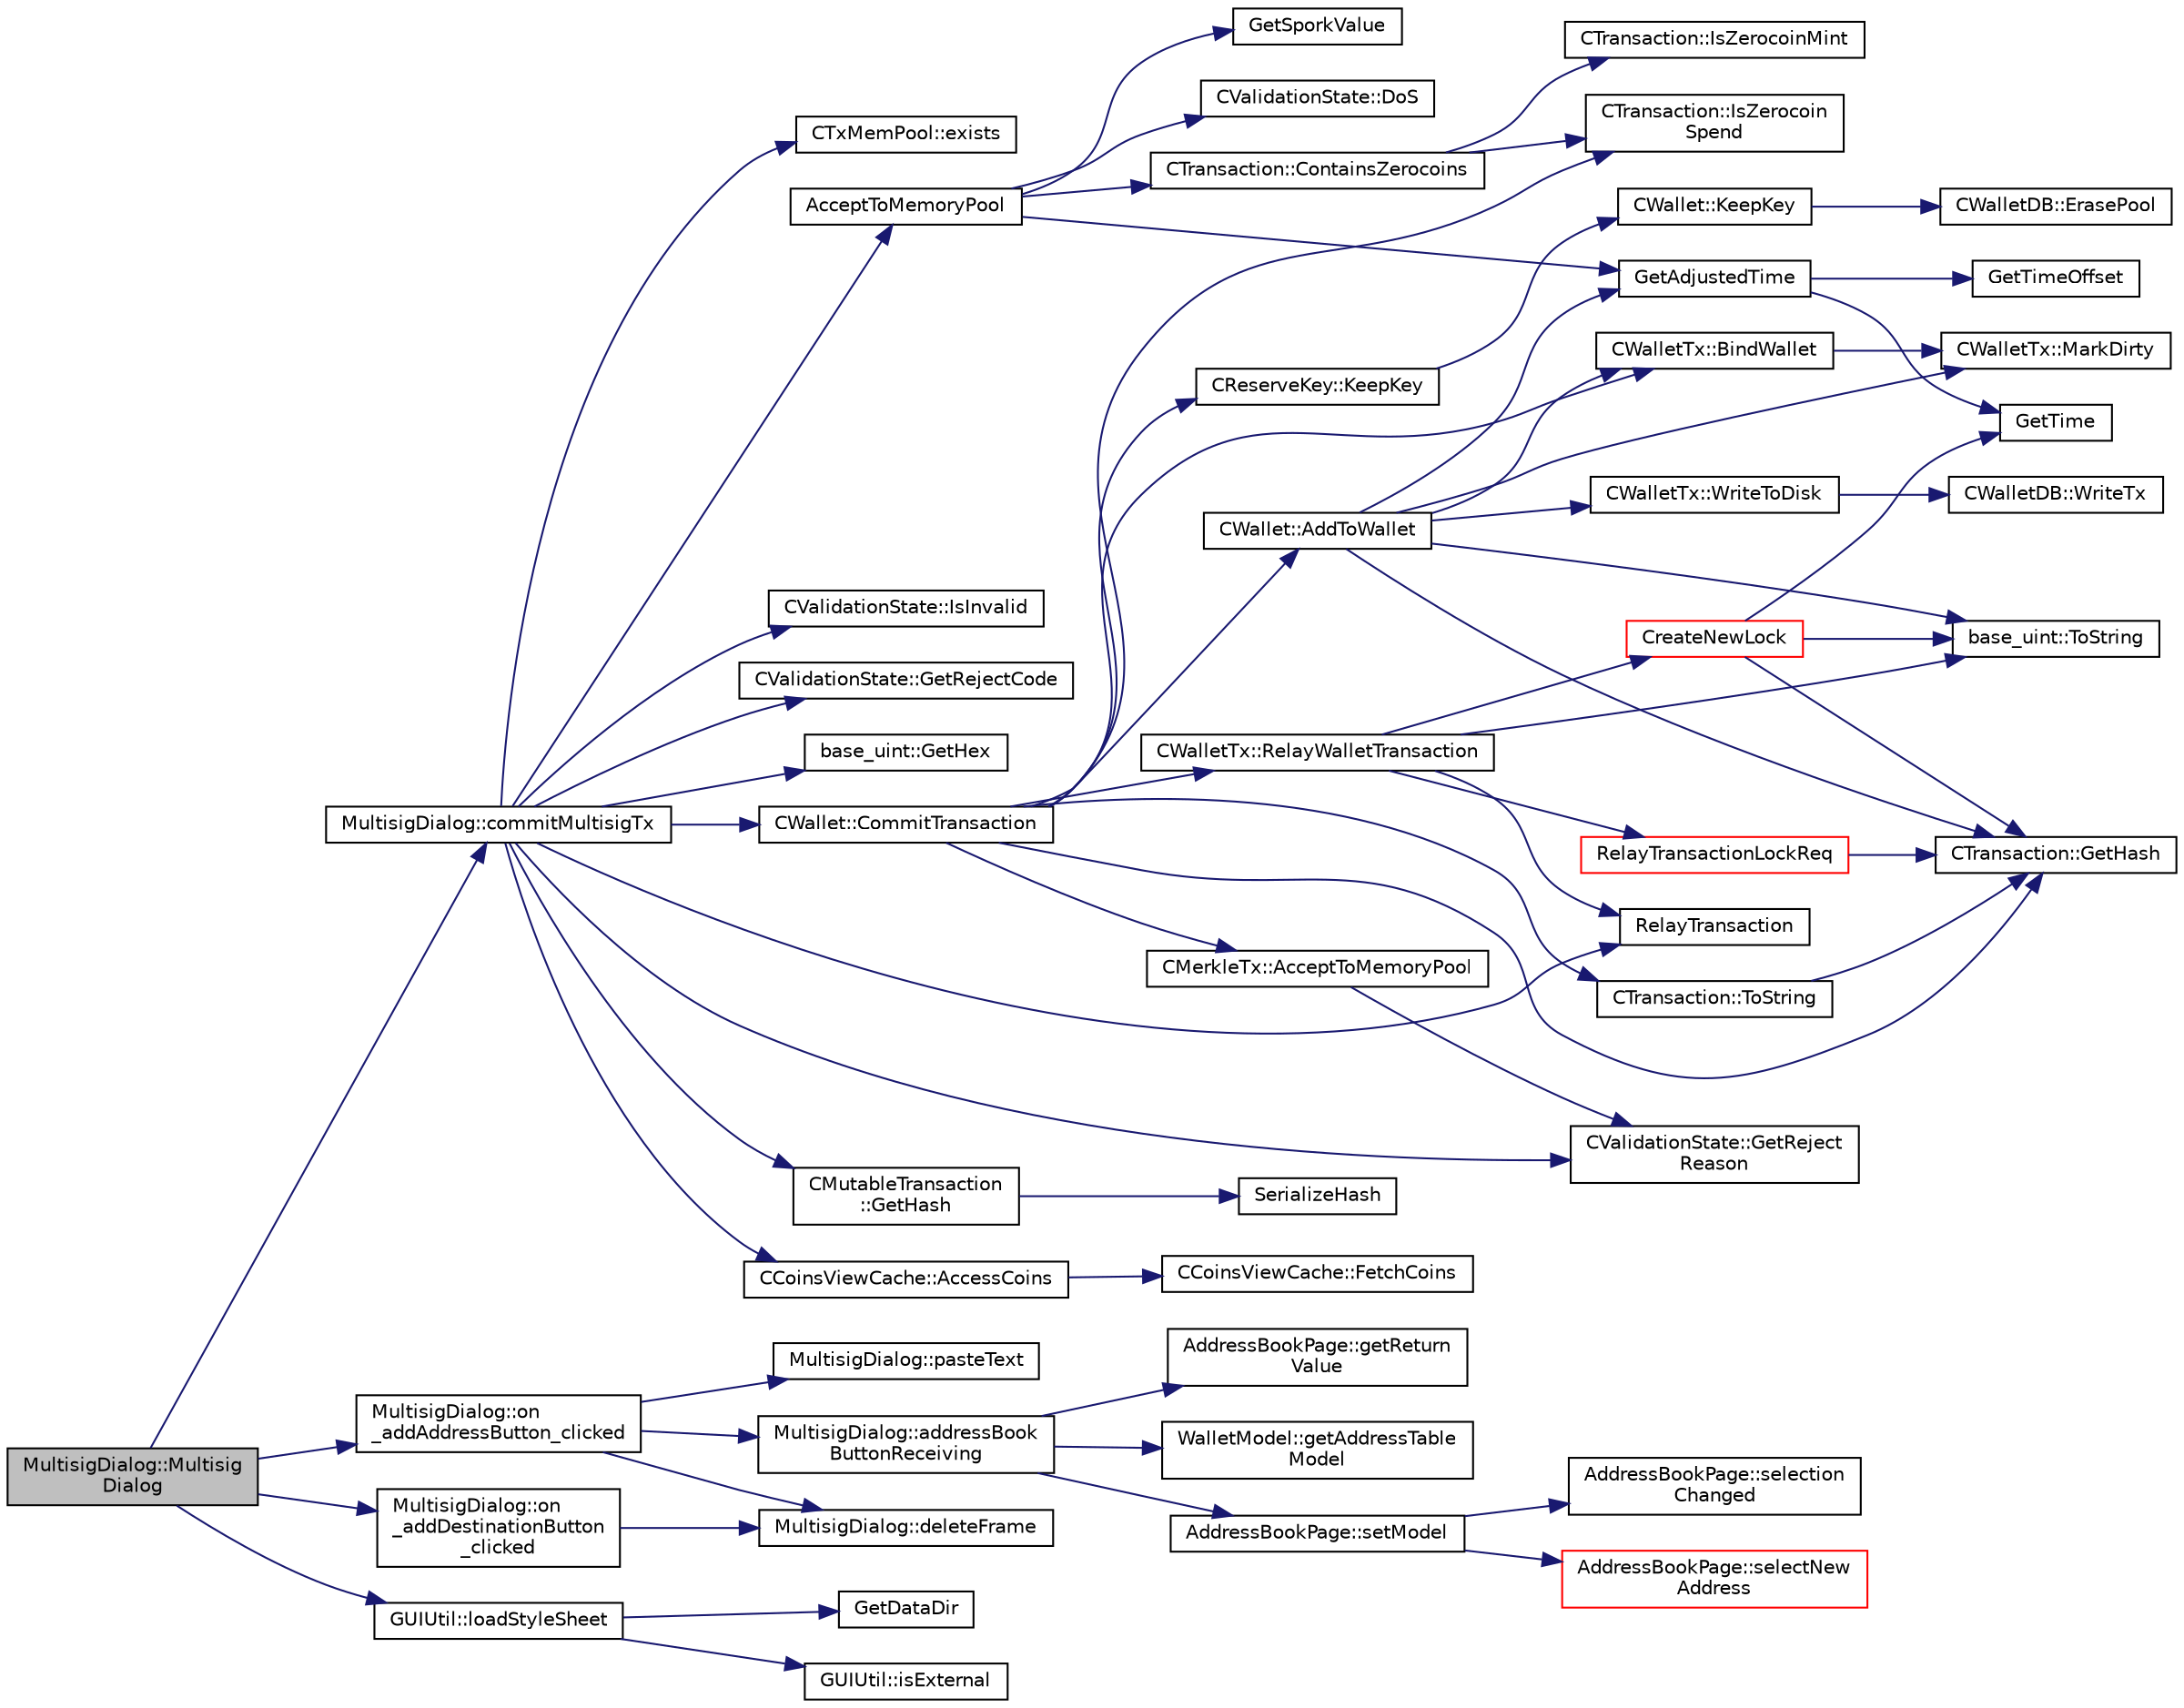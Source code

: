 digraph "MultisigDialog::MultisigDialog"
{
  edge [fontname="Helvetica",fontsize="10",labelfontname="Helvetica",labelfontsize="10"];
  node [fontname="Helvetica",fontsize="10",shape=record];
  rankdir="LR";
  Node0 [label="MultisigDialog::Multisig\lDialog",height=0.2,width=0.4,color="black", fillcolor="grey75", style="filled", fontcolor="black"];
  Node0 -> Node1 [color="midnightblue",fontsize="10",style="solid",fontname="Helvetica"];
  Node1 [label="MultisigDialog::commitMultisigTx",height=0.2,width=0.4,color="black", fillcolor="white", style="filled",URL="$class_multisig_dialog.html#a4b8f46adc64493a801bffb464b7c09ea"];
  Node1 -> Node2 [color="midnightblue",fontsize="10",style="solid",fontname="Helvetica"];
  Node2 [label="CWallet::CommitTransaction",height=0.2,width=0.4,color="black", fillcolor="white", style="filled",URL="$group___actions.html#gaa13fbeaebd271f910a54cc5b82d73fde",tooltip="Call after CreateTransaction unless you want to abort. "];
  Node2 -> Node3 [color="midnightblue",fontsize="10",style="solid",fontname="Helvetica"];
  Node3 [label="CTransaction::ToString",height=0.2,width=0.4,color="black", fillcolor="white", style="filled",URL="$class_c_transaction.html#a80370923c3ac828de68919295d5d0659"];
  Node3 -> Node4 [color="midnightblue",fontsize="10",style="solid",fontname="Helvetica"];
  Node4 [label="CTransaction::GetHash",height=0.2,width=0.4,color="black", fillcolor="white", style="filled",URL="$class_c_transaction.html#a7efd1379de830341417c0bfa23a149aa"];
  Node2 -> Node5 [color="midnightblue",fontsize="10",style="solid",fontname="Helvetica"];
  Node5 [label="CReserveKey::KeepKey",height=0.2,width=0.4,color="black", fillcolor="white", style="filled",URL="$group___actions.html#ga493d06f41ca9571f2a42c8581a3952d8"];
  Node5 -> Node6 [color="midnightblue",fontsize="10",style="solid",fontname="Helvetica"];
  Node6 [label="CWallet::KeepKey",height=0.2,width=0.4,color="black", fillcolor="white", style="filled",URL="$group___actions.html#gae460b8c824a1a6633615f95373e533f2"];
  Node6 -> Node7 [color="midnightblue",fontsize="10",style="solid",fontname="Helvetica"];
  Node7 [label="CWalletDB::ErasePool",height=0.2,width=0.4,color="black", fillcolor="white", style="filled",URL="$class_c_wallet_d_b.html#ac78d839fbda5164c4134ab67911139ca"];
  Node2 -> Node8 [color="midnightblue",fontsize="10",style="solid",fontname="Helvetica"];
  Node8 [label="CWallet::AddToWallet",height=0.2,width=0.4,color="black", fillcolor="white", style="filled",URL="$group__map_wallet.html#gadf34c789fd6eab1eeed22ef16837f558"];
  Node8 -> Node4 [color="midnightblue",fontsize="10",style="solid",fontname="Helvetica"];
  Node8 -> Node9 [color="midnightblue",fontsize="10",style="solid",fontname="Helvetica"];
  Node9 [label="CWalletTx::BindWallet",height=0.2,width=0.4,color="black", fillcolor="white", style="filled",URL="$class_c_wallet_tx.html#ab0ee7347584bff886dc24b9f63ff023c"];
  Node9 -> Node10 [color="midnightblue",fontsize="10",style="solid",fontname="Helvetica"];
  Node10 [label="CWalletTx::MarkDirty",height=0.2,width=0.4,color="black", fillcolor="white", style="filled",URL="$class_c_wallet_tx.html#ac8a376bcb955e437489504dc596b43cf",tooltip="make sure balances are recalculated "];
  Node8 -> Node11 [color="midnightblue",fontsize="10",style="solid",fontname="Helvetica"];
  Node11 [label="GetAdjustedTime",height=0.2,width=0.4,color="black", fillcolor="white", style="filled",URL="$timedata_8cpp.html#a09f81b9c7650f898cf3cf305b87547e6"];
  Node11 -> Node12 [color="midnightblue",fontsize="10",style="solid",fontname="Helvetica"];
  Node12 [label="GetTime",height=0.2,width=0.4,color="black", fillcolor="white", style="filled",URL="$utiltime_8cpp.html#a46fac5fba8ba905b5f9acb364f5d8c6f",tooltip="For unit testing. "];
  Node11 -> Node13 [color="midnightblue",fontsize="10",style="solid",fontname="Helvetica"];
  Node13 [label="GetTimeOffset",height=0.2,width=0.4,color="black", fillcolor="white", style="filled",URL="$timedata_8cpp.html#a50ca5344c75631267633f15cfe5e983e",tooltip="\"Never go to sea with two chronometers; take one or three.\" Our three time sources are: ..."];
  Node8 -> Node14 [color="midnightblue",fontsize="10",style="solid",fontname="Helvetica"];
  Node14 [label="base_uint::ToString",height=0.2,width=0.4,color="black", fillcolor="white", style="filled",URL="$classbase__uint.html#acccba4d9d51a0c36261718ca0cbb293b"];
  Node8 -> Node15 [color="midnightblue",fontsize="10",style="solid",fontname="Helvetica"];
  Node15 [label="CWalletTx::WriteToDisk",height=0.2,width=0.4,color="black", fillcolor="white", style="filled",URL="$group__map_wallet.html#gada0e71d717dd360faf047de54eef4942"];
  Node15 -> Node16 [color="midnightblue",fontsize="10",style="solid",fontname="Helvetica"];
  Node16 [label="CWalletDB::WriteTx",height=0.2,width=0.4,color="black", fillcolor="white", style="filled",URL="$class_c_wallet_d_b.html#a76d2ca02898221ab66df5d5f7491164e"];
  Node8 -> Node10 [color="midnightblue",fontsize="10",style="solid",fontname="Helvetica"];
  Node2 -> Node17 [color="midnightblue",fontsize="10",style="solid",fontname="Helvetica"];
  Node17 [label="CTransaction::IsZerocoin\lSpend",height=0.2,width=0.4,color="black", fillcolor="white", style="filled",URL="$class_c_transaction.html#a4cda5603795c5f9179d4c8bd43f809cd"];
  Node2 -> Node9 [color="midnightblue",fontsize="10",style="solid",fontname="Helvetica"];
  Node2 -> Node4 [color="midnightblue",fontsize="10",style="solid",fontname="Helvetica"];
  Node2 -> Node18 [color="midnightblue",fontsize="10",style="solid",fontname="Helvetica"];
  Node18 [label="CMerkleTx::AcceptToMemoryPool",height=0.2,width=0.4,color="black", fillcolor="white", style="filled",URL="$class_c_merkle_tx.html#a61126e811a53b941b3efdf5a4e83db90"];
  Node18 -> Node19 [color="midnightblue",fontsize="10",style="solid",fontname="Helvetica"];
  Node19 [label="CValidationState::GetReject\lReason",height=0.2,width=0.4,color="black", fillcolor="white", style="filled",URL="$class_c_validation_state.html#a8fa9612cb40c3c8592f7cd29b5931ccd"];
  Node2 -> Node20 [color="midnightblue",fontsize="10",style="solid",fontname="Helvetica"];
  Node20 [label="CWalletTx::RelayWalletTransaction",height=0.2,width=0.4,color="black", fillcolor="white", style="filled",URL="$group__map_wallet.html#ga1eac2a5eea87ed88b73777bea5c733b6"];
  Node20 -> Node14 [color="midnightblue",fontsize="10",style="solid",fontname="Helvetica"];
  Node20 -> Node21 [color="midnightblue",fontsize="10",style="solid",fontname="Helvetica"];
  Node21 [label="CreateNewLock",height=0.2,width=0.4,color="red", fillcolor="white", style="filled",URL="$swifttx_8cpp.html#a3774b6dae3dfa0a6c85e3604e742150c"];
  Node21 -> Node4 [color="midnightblue",fontsize="10",style="solid",fontname="Helvetica"];
  Node21 -> Node14 [color="midnightblue",fontsize="10",style="solid",fontname="Helvetica"];
  Node21 -> Node12 [color="midnightblue",fontsize="10",style="solid",fontname="Helvetica"];
  Node20 -> Node28 [color="midnightblue",fontsize="10",style="solid",fontname="Helvetica"];
  Node28 [label="RelayTransactionLockReq",height=0.2,width=0.4,color="red", fillcolor="white", style="filled",URL="$net_8cpp.html#adb65a9b8fedbc980f2bb4ab5da6d3392"];
  Node28 -> Node4 [color="midnightblue",fontsize="10",style="solid",fontname="Helvetica"];
  Node20 -> Node37 [color="midnightblue",fontsize="10",style="solid",fontname="Helvetica"];
  Node37 [label="RelayTransaction",height=0.2,width=0.4,color="black", fillcolor="white", style="filled",URL="$net_8cpp.html#a35036853878d9ce5de4e386dcdba612d"];
  Node1 -> Node38 [color="midnightblue",fontsize="10",style="solid",fontname="Helvetica"];
  Node38 [label="CMutableTransaction\l::GetHash",height=0.2,width=0.4,color="black", fillcolor="white", style="filled",URL="$struct_c_mutable_transaction.html#a52799a4ca4831f56532c1c0bcb110721",tooltip="Compute the hash of this CMutableTransaction. "];
  Node38 -> Node39 [color="midnightblue",fontsize="10",style="solid",fontname="Helvetica"];
  Node39 [label="SerializeHash",height=0.2,width=0.4,color="black", fillcolor="white", style="filled",URL="$hash_8h.html#a6de694e43f17c62025c6883965b65e63",tooltip="Compute the 256-bit hash of an object&#39;s serialization. "];
  Node1 -> Node24 [color="midnightblue",fontsize="10",style="solid",fontname="Helvetica"];
  Node24 [label="CCoinsViewCache::AccessCoins",height=0.2,width=0.4,color="black", fillcolor="white", style="filled",URL="$class_c_coins_view_cache.html#a8e5341e8b01233949d6170dd4d1fd75d",tooltip="Return a pointer to CCoins in the cache, or NULL if not found. "];
  Node24 -> Node25 [color="midnightblue",fontsize="10",style="solid",fontname="Helvetica"];
  Node25 [label="CCoinsViewCache::FetchCoins",height=0.2,width=0.4,color="black", fillcolor="white", style="filled",URL="$class_c_coins_view_cache.html#a7d385628b7d821d2d5b6c5aaf1734616"];
  Node1 -> Node40 [color="midnightblue",fontsize="10",style="solid",fontname="Helvetica"];
  Node40 [label="CTxMemPool::exists",height=0.2,width=0.4,color="black", fillcolor="white", style="filled",URL="$class_c_tx_mem_pool.html#adba06e79be4a1a092dd2db8290733be7"];
  Node1 -> Node41 [color="midnightblue",fontsize="10",style="solid",fontname="Helvetica"];
  Node41 [label="AcceptToMemoryPool",height=0.2,width=0.4,color="black", fillcolor="white", style="filled",URL="$main_8cpp.html#a14810c77e88c32a6dbd588a7fa2e4ed9",tooltip="(try to) add transaction to memory pool "];
  Node41 -> Node11 [color="midnightblue",fontsize="10",style="solid",fontname="Helvetica"];
  Node41 -> Node42 [color="midnightblue",fontsize="10",style="solid",fontname="Helvetica"];
  Node42 [label="GetSporkValue",height=0.2,width=0.4,color="black", fillcolor="white", style="filled",URL="$spork_8cpp.html#a7125c44e1c9a54dc7c28556b3fb24a8f"];
  Node41 -> Node43 [color="midnightblue",fontsize="10",style="solid",fontname="Helvetica"];
  Node43 [label="CTransaction::ContainsZerocoins",height=0.2,width=0.4,color="black", fillcolor="white", style="filled",URL="$class_c_transaction.html#a613051e8e5651a7500cb455f37dd1116"];
  Node43 -> Node17 [color="midnightblue",fontsize="10",style="solid",fontname="Helvetica"];
  Node43 -> Node44 [color="midnightblue",fontsize="10",style="solid",fontname="Helvetica"];
  Node44 [label="CTransaction::IsZerocoinMint",height=0.2,width=0.4,color="black", fillcolor="white", style="filled",URL="$class_c_transaction.html#ab91efb1c2312e6feeecfbbfff11abbb1"];
  Node41 -> Node45 [color="midnightblue",fontsize="10",style="solid",fontname="Helvetica"];
  Node45 [label="CValidationState::DoS",height=0.2,width=0.4,color="black", fillcolor="white", style="filled",URL="$class_c_validation_state.html#a3c6786d00da8d1c5df25b4c3876409e8"];
  Node1 -> Node46 [color="midnightblue",fontsize="10",style="solid",fontname="Helvetica"];
  Node46 [label="CValidationState::IsInvalid",height=0.2,width=0.4,color="black", fillcolor="white", style="filled",URL="$class_c_validation_state.html#ace1d536f4003d3a6689fccd0f496c977"];
  Node1 -> Node47 [color="midnightblue",fontsize="10",style="solid",fontname="Helvetica"];
  Node47 [label="CValidationState::GetRejectCode",height=0.2,width=0.4,color="black", fillcolor="white", style="filled",URL="$class_c_validation_state.html#ad90959549444c9795484785d8af97850"];
  Node1 -> Node19 [color="midnightblue",fontsize="10",style="solid",fontname="Helvetica"];
  Node1 -> Node37 [color="midnightblue",fontsize="10",style="solid",fontname="Helvetica"];
  Node1 -> Node48 [color="midnightblue",fontsize="10",style="solid",fontname="Helvetica"];
  Node48 [label="base_uint::GetHex",height=0.2,width=0.4,color="black", fillcolor="white", style="filled",URL="$classbase__uint.html#ae5e7b7481de91ebead20eebd5d685441"];
  Node0 -> Node49 [color="midnightblue",fontsize="10",style="solid",fontname="Helvetica"];
  Node49 [label="MultisigDialog::on\l_addAddressButton_clicked",height=0.2,width=0.4,color="black", fillcolor="white", style="filled",URL="$class_multisig_dialog.html#a8f26906e6f4d25273e15c95d90cc14fa"];
  Node49 -> Node50 [color="midnightblue",fontsize="10",style="solid",fontname="Helvetica"];
  Node50 [label="MultisigDialog::addressBook\lButtonReceiving",height=0.2,width=0.4,color="black", fillcolor="white", style="filled",URL="$class_multisig_dialog.html#a9eff449f2cb8951c5cdd62342e44b14d"];
  Node50 -> Node51 [color="midnightblue",fontsize="10",style="solid",fontname="Helvetica"];
  Node51 [label="WalletModel::getAddressTable\lModel",height=0.2,width=0.4,color="black", fillcolor="white", style="filled",URL="$class_wallet_model.html#a89ed202e2dbc04aaa70d72872b95b351"];
  Node50 -> Node52 [color="midnightblue",fontsize="10",style="solid",fontname="Helvetica"];
  Node52 [label="AddressBookPage::setModel",height=0.2,width=0.4,color="black", fillcolor="white", style="filled",URL="$class_address_book_page.html#a1282cda9cb0300ee04c472ec4c9949f3"];
  Node52 -> Node53 [color="midnightblue",fontsize="10",style="solid",fontname="Helvetica"];
  Node53 [label="AddressBookPage::selection\lChanged",height=0.2,width=0.4,color="black", fillcolor="white", style="filled",URL="$class_address_book_page.html#a9df2b5984c8b4ab2c4b5eade1aab8f3e",tooltip="Set button states based on selected tab and selection. "];
  Node52 -> Node54 [color="midnightblue",fontsize="10",style="solid",fontname="Helvetica"];
  Node54 [label="AddressBookPage::selectNew\lAddress",height=0.2,width=0.4,color="red", fillcolor="white", style="filled",URL="$class_address_book_page.html#ab62ba5d31e2d64c4d901da58d6b32a59",tooltip="New entry/entries were added to address table. "];
  Node50 -> Node59 [color="midnightblue",fontsize="10",style="solid",fontname="Helvetica"];
  Node59 [label="AddressBookPage::getReturn\lValue",height=0.2,width=0.4,color="black", fillcolor="white", style="filled",URL="$class_address_book_page.html#a4f6d802c63539ac335b138cca0b913d2"];
  Node49 -> Node60 [color="midnightblue",fontsize="10",style="solid",fontname="Helvetica"];
  Node60 [label="MultisigDialog::pasteText",height=0.2,width=0.4,color="black", fillcolor="white", style="filled",URL="$class_multisig_dialog.html#aaa50f82544e15a0b8cb083c0b933404e",tooltip="Private Slots. "];
  Node49 -> Node61 [color="midnightblue",fontsize="10",style="solid",fontname="Helvetica"];
  Node61 [label="MultisigDialog::deleteFrame",height=0.2,width=0.4,color="black", fillcolor="white", style="filled",URL="$class_multisig_dialog.html#a2c6519864a64e8180fab099f5a25d12e"];
  Node0 -> Node62 [color="midnightblue",fontsize="10",style="solid",fontname="Helvetica"];
  Node62 [label="MultisigDialog::on\l_addDestinationButton\l_clicked",height=0.2,width=0.4,color="black", fillcolor="white", style="filled",URL="$class_multisig_dialog.html#a09ccfdb42e70bd8c480f39f2b01a6de8"];
  Node62 -> Node61 [color="midnightblue",fontsize="10",style="solid",fontname="Helvetica"];
  Node0 -> Node63 [color="midnightblue",fontsize="10",style="solid",fontname="Helvetica"];
  Node63 [label="GUIUtil::loadStyleSheet",height=0.2,width=0.4,color="black", fillcolor="white", style="filled",URL="$namespace_g_u_i_util.html#a2e749681627868ac0f70c0c8aa1dcb32",tooltip="Load global CSS theme. "];
  Node63 -> Node64 [color="midnightblue",fontsize="10",style="solid",fontname="Helvetica"];
  Node64 [label="GUIUtil::isExternal",height=0.2,width=0.4,color="black", fillcolor="white", style="filled",URL="$namespace_g_u_i_util.html#a2e5ef5c3c42eeecfc616aeae7cba0488",tooltip="Check whether a theme is not build-in. "];
  Node63 -> Node65 [color="midnightblue",fontsize="10",style="solid",fontname="Helvetica"];
  Node65 [label="GetDataDir",height=0.2,width=0.4,color="black", fillcolor="white", style="filled",URL="$util_8cpp.html#ab83866a054745d4b30a3948a1b44beba"];
}
